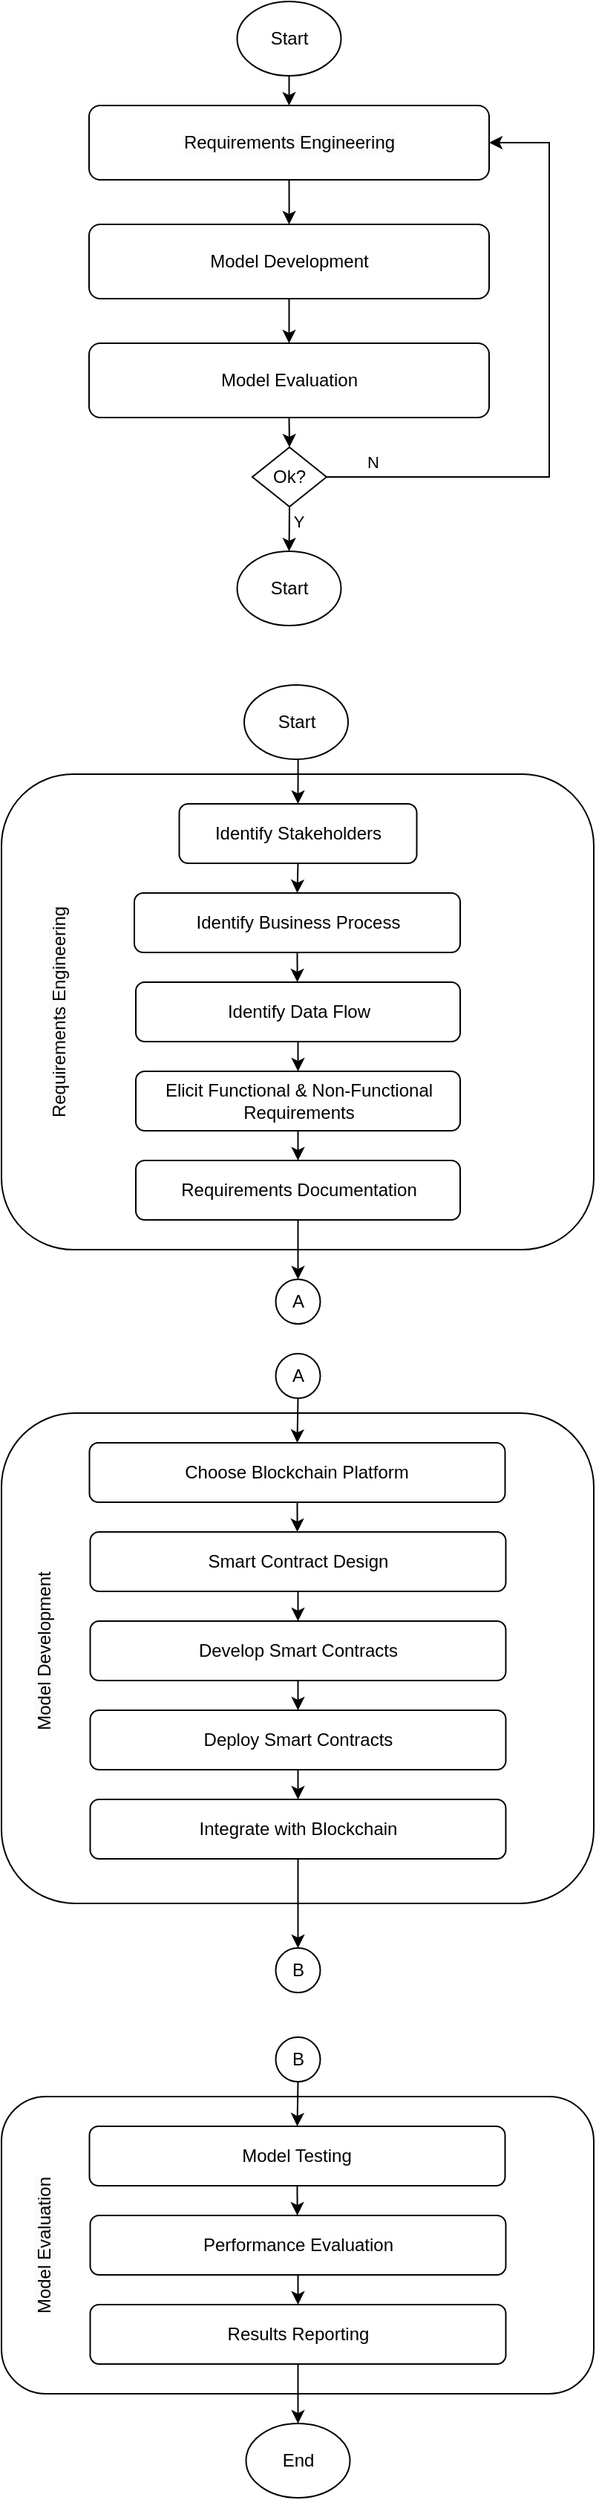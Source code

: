 <mxfile version="24.4.9" type="github">
  <diagram name="Page-1" id="sj9Una0wImWTF5_0SKs-">
    <mxGraphModel dx="1562" dy="1970" grid="1" gridSize="10" guides="1" tooltips="1" connect="1" arrows="1" fold="1" page="1" pageScale="1" pageWidth="850" pageHeight="1100" math="0" shadow="0">
      <root>
        <mxCell id="0" />
        <mxCell id="1" parent="0" />
        <mxCell id="7tA9uxa6wVS0sxA_wmjh-1" value="" style="rounded=1;whiteSpace=wrap;html=1;verticalAlign=top;" parent="1" vertex="1">
          <mxGeometry x="231" y="180" width="399" height="320" as="geometry" />
        </mxCell>
        <mxCell id="7tA9uxa6wVS0sxA_wmjh-2" style="edgeStyle=orthogonalEdgeStyle;rounded=0;orthogonalLoop=1;jettySize=auto;html=1;exitX=0.5;exitY=1;exitDx=0;exitDy=0;entryX=0.5;entryY=0;entryDx=0;entryDy=0;" parent="1" source="7tA9uxa6wVS0sxA_wmjh-3" target="7tA9uxa6wVS0sxA_wmjh-6" edge="1">
          <mxGeometry relative="1" as="geometry" />
        </mxCell>
        <mxCell id="7tA9uxa6wVS0sxA_wmjh-3" value="Start" style="ellipse;whiteSpace=wrap;html=1;" parent="1" vertex="1">
          <mxGeometry x="394.5" y="120" width="70" height="50" as="geometry" />
        </mxCell>
        <mxCell id="7tA9uxa6wVS0sxA_wmjh-5" style="edgeStyle=orthogonalEdgeStyle;rounded=0;orthogonalLoop=1;jettySize=auto;html=1;exitX=0.5;exitY=1;exitDx=0;exitDy=0;entryX=0.5;entryY=0;entryDx=0;entryDy=0;" parent="1" source="7tA9uxa6wVS0sxA_wmjh-6" target="7tA9uxa6wVS0sxA_wmjh-8" edge="1">
          <mxGeometry relative="1" as="geometry" />
        </mxCell>
        <mxCell id="7tA9uxa6wVS0sxA_wmjh-6" value="Identify Stakeholders" style="rounded=1;whiteSpace=wrap;html=1;" parent="1" vertex="1">
          <mxGeometry x="350.75" y="200" width="160" height="40" as="geometry" />
        </mxCell>
        <mxCell id="7tA9uxa6wVS0sxA_wmjh-7" style="edgeStyle=orthogonalEdgeStyle;rounded=0;orthogonalLoop=1;jettySize=auto;html=1;exitX=0.5;exitY=1;exitDx=0;exitDy=0;" parent="1" source="7tA9uxa6wVS0sxA_wmjh-8" target="7tA9uxa6wVS0sxA_wmjh-10" edge="1">
          <mxGeometry relative="1" as="geometry" />
        </mxCell>
        <mxCell id="7tA9uxa6wVS0sxA_wmjh-8" value="Identify Business Process" style="rounded=1;whiteSpace=wrap;html=1;" parent="1" vertex="1">
          <mxGeometry x="320.5" y="260" width="219.5" height="40" as="geometry" />
        </mxCell>
        <mxCell id="7tA9uxa6wVS0sxA_wmjh-9" style="edgeStyle=orthogonalEdgeStyle;rounded=0;orthogonalLoop=1;jettySize=auto;html=1;exitX=0.5;exitY=1;exitDx=0;exitDy=0;entryX=0.5;entryY=0;entryDx=0;entryDy=0;" parent="1" source="7tA9uxa6wVS0sxA_wmjh-10" target="7tA9uxa6wVS0sxA_wmjh-12" edge="1">
          <mxGeometry relative="1" as="geometry" />
        </mxCell>
        <mxCell id="7tA9uxa6wVS0sxA_wmjh-10" value="Identify Data Flow" style="rounded=1;whiteSpace=wrap;html=1;" parent="1" vertex="1">
          <mxGeometry x="321.5" y="320" width="218.5" height="40" as="geometry" />
        </mxCell>
        <mxCell id="7tA9uxa6wVS0sxA_wmjh-11" style="edgeStyle=orthogonalEdgeStyle;rounded=0;orthogonalLoop=1;jettySize=auto;html=1;exitX=0.5;exitY=1;exitDx=0;exitDy=0;entryX=0.5;entryY=0;entryDx=0;entryDy=0;" parent="1" source="7tA9uxa6wVS0sxA_wmjh-12" target="7tA9uxa6wVS0sxA_wmjh-14" edge="1">
          <mxGeometry relative="1" as="geometry" />
        </mxCell>
        <mxCell id="7tA9uxa6wVS0sxA_wmjh-12" value="Elicit Functional &amp;amp; Non-Functional Requirements" style="rounded=1;whiteSpace=wrap;html=1;" parent="1" vertex="1">
          <mxGeometry x="321.5" y="380" width="218.5" height="40" as="geometry" />
        </mxCell>
        <mxCell id="7tA9uxa6wVS0sxA_wmjh-13" style="edgeStyle=orthogonalEdgeStyle;rounded=0;orthogonalLoop=1;jettySize=auto;html=1;exitX=0.5;exitY=1;exitDx=0;exitDy=0;entryX=0.5;entryY=0;entryDx=0;entryDy=0;" parent="1" source="7tA9uxa6wVS0sxA_wmjh-14" target="7tA9uxa6wVS0sxA_wmjh-29" edge="1">
          <mxGeometry relative="1" as="geometry" />
        </mxCell>
        <mxCell id="7tA9uxa6wVS0sxA_wmjh-14" value="Requirements Documentation" style="rounded=1;whiteSpace=wrap;html=1;" parent="1" vertex="1">
          <mxGeometry x="321.5" y="440" width="218.5" height="40" as="geometry" />
        </mxCell>
        <mxCell id="7tA9uxa6wVS0sxA_wmjh-15" value="" style="rounded=1;whiteSpace=wrap;html=1;verticalAlign=top;" parent="1" vertex="1">
          <mxGeometry x="231" y="610" width="399" height="330" as="geometry" />
        </mxCell>
        <mxCell id="7tA9uxa6wVS0sxA_wmjh-17" style="edgeStyle=orthogonalEdgeStyle;rounded=0;orthogonalLoop=1;jettySize=auto;html=1;exitX=0.5;exitY=1;exitDx=0;exitDy=0;" parent="1" source="7tA9uxa6wVS0sxA_wmjh-18" target="7tA9uxa6wVS0sxA_wmjh-20" edge="1">
          <mxGeometry relative="1" as="geometry" />
        </mxCell>
        <mxCell id="7tA9uxa6wVS0sxA_wmjh-18" value="Choose Blockchain Platform" style="rounded=1;whiteSpace=wrap;html=1;" parent="1" vertex="1">
          <mxGeometry x="290.25" y="630" width="280" height="40" as="geometry" />
        </mxCell>
        <mxCell id="7tA9uxa6wVS0sxA_wmjh-19" style="edgeStyle=orthogonalEdgeStyle;rounded=0;orthogonalLoop=1;jettySize=auto;html=1;exitX=0.5;exitY=1;exitDx=0;exitDy=0;entryX=0.5;entryY=0;entryDx=0;entryDy=0;" parent="1" source="7tA9uxa6wVS0sxA_wmjh-20" target="7tA9uxa6wVS0sxA_wmjh-22" edge="1">
          <mxGeometry relative="1" as="geometry" />
        </mxCell>
        <mxCell id="7tA9uxa6wVS0sxA_wmjh-20" value="Smart Contract Design" style="rounded=1;whiteSpace=wrap;html=1;" parent="1" vertex="1">
          <mxGeometry x="290.75" y="690" width="280" height="40" as="geometry" />
        </mxCell>
        <mxCell id="7tA9uxa6wVS0sxA_wmjh-21" style="edgeStyle=orthogonalEdgeStyle;rounded=0;orthogonalLoop=1;jettySize=auto;html=1;exitX=0.5;exitY=1;exitDx=0;exitDy=0;entryX=0.5;entryY=0;entryDx=0;entryDy=0;" parent="1" source="7tA9uxa6wVS0sxA_wmjh-22" target="7tA9uxa6wVS0sxA_wmjh-24" edge="1">
          <mxGeometry relative="1" as="geometry" />
        </mxCell>
        <mxCell id="7tA9uxa6wVS0sxA_wmjh-22" value="Develop Smart Contracts" style="rounded=1;whiteSpace=wrap;html=1;" parent="1" vertex="1">
          <mxGeometry x="290.75" y="750" width="280" height="40" as="geometry" />
        </mxCell>
        <mxCell id="7tA9uxa6wVS0sxA_wmjh-23" style="edgeStyle=orthogonalEdgeStyle;rounded=0;orthogonalLoop=1;jettySize=auto;html=1;exitX=0.5;exitY=1;exitDx=0;exitDy=0;entryX=0.5;entryY=0;entryDx=0;entryDy=0;" parent="1" source="0bBKtRtm3yDThwT3A9il-1" target="7tA9uxa6wVS0sxA_wmjh-41" edge="1">
          <mxGeometry relative="1" as="geometry" />
        </mxCell>
        <mxCell id="0bBKtRtm3yDThwT3A9il-3" style="edgeStyle=orthogonalEdgeStyle;rounded=0;orthogonalLoop=1;jettySize=auto;html=1;exitX=0.5;exitY=1;exitDx=0;exitDy=0;entryX=0.5;entryY=0;entryDx=0;entryDy=0;" edge="1" parent="1" source="7tA9uxa6wVS0sxA_wmjh-24" target="0bBKtRtm3yDThwT3A9il-1">
          <mxGeometry relative="1" as="geometry" />
        </mxCell>
        <mxCell id="7tA9uxa6wVS0sxA_wmjh-24" value="Deploy Smart Contracts" style="rounded=1;whiteSpace=wrap;html=1;" parent="1" vertex="1">
          <mxGeometry x="290.75" y="810" width="280" height="40" as="geometry" />
        </mxCell>
        <mxCell id="7tA9uxa6wVS0sxA_wmjh-25" value="&lt;span style=&quot;color: rgb(0, 0, 0); font-family: Helvetica; font-size: 12px; font-style: normal; font-variant-ligatures: normal; font-variant-caps: normal; font-weight: 400; letter-spacing: normal; orphans: 2; text-indent: 0px; text-transform: none; widows: 2; word-spacing: 0px; -webkit-text-stroke-width: 0px; white-space: normal; background-color: rgb(251, 251, 251); text-decoration-thickness: initial; text-decoration-style: initial; text-decoration-color: initial; float: none; display: inline !important;&quot;&gt;Requirements Engineering&lt;/span&gt;" style="text;whiteSpace=wrap;html=1;align=center;verticalAlign=middle;rotation=-90;" parent="1" vertex="1">
          <mxGeometry x="180" y="330" width="180" height="20" as="geometry" />
        </mxCell>
        <mxCell id="7tA9uxa6wVS0sxA_wmjh-26" value="&lt;span style=&quot;color: rgb(0, 0, 0); font-family: Helvetica; font-size: 12px; font-style: normal; font-variant-ligatures: normal; font-variant-caps: normal; font-weight: 400; letter-spacing: normal; orphans: 2; text-indent: 0px; text-transform: none; widows: 2; word-spacing: 0px; -webkit-text-stroke-width: 0px; white-space: normal; background-color: rgb(251, 251, 251); text-decoration-thickness: initial; text-decoration-style: initial; text-decoration-color: initial; float: none; display: inline !important;&quot;&gt;Model Development&lt;/span&gt;" style="text;whiteSpace=wrap;html=1;align=center;verticalAlign=middle;rotation=-90;" parent="1" vertex="1">
          <mxGeometry x="190" y="760" width="140" height="20" as="geometry" />
        </mxCell>
        <mxCell id="7tA9uxa6wVS0sxA_wmjh-27" style="edgeStyle=orthogonalEdgeStyle;rounded=0;orthogonalLoop=1;jettySize=auto;html=1;exitX=0.5;exitY=1;exitDx=0;exitDy=0;entryX=0.5;entryY=0;entryDx=0;entryDy=0;" parent="1" source="7tA9uxa6wVS0sxA_wmjh-28" target="7tA9uxa6wVS0sxA_wmjh-18" edge="1">
          <mxGeometry relative="1" as="geometry" />
        </mxCell>
        <mxCell id="7tA9uxa6wVS0sxA_wmjh-28" value="A" style="ellipse;whiteSpace=wrap;html=1;aspect=fixed;" parent="1" vertex="1">
          <mxGeometry x="415.75" y="570" width="30" height="30" as="geometry" />
        </mxCell>
        <mxCell id="7tA9uxa6wVS0sxA_wmjh-29" value="A" style="ellipse;whiteSpace=wrap;html=1;aspect=fixed;" parent="1" vertex="1">
          <mxGeometry x="415.75" y="520" width="30" height="30" as="geometry" />
        </mxCell>
        <mxCell id="7tA9uxa6wVS0sxA_wmjh-30" value="" style="rounded=1;whiteSpace=wrap;html=1;verticalAlign=top;" parent="1" vertex="1">
          <mxGeometry x="231" y="1070" width="399" height="200" as="geometry" />
        </mxCell>
        <mxCell id="7tA9uxa6wVS0sxA_wmjh-32" style="edgeStyle=orthogonalEdgeStyle;rounded=0;orthogonalLoop=1;jettySize=auto;html=1;exitX=0.5;exitY=1;exitDx=0;exitDy=0;" parent="1" source="7tA9uxa6wVS0sxA_wmjh-33" target="7tA9uxa6wVS0sxA_wmjh-35" edge="1">
          <mxGeometry relative="1" as="geometry" />
        </mxCell>
        <mxCell id="7tA9uxa6wVS0sxA_wmjh-33" value="Model Testing" style="rounded=1;whiteSpace=wrap;html=1;" parent="1" vertex="1">
          <mxGeometry x="290.25" y="1090" width="280" height="40" as="geometry" />
        </mxCell>
        <mxCell id="7tA9uxa6wVS0sxA_wmjh-34" style="edgeStyle=orthogonalEdgeStyle;rounded=0;orthogonalLoop=1;jettySize=auto;html=1;exitX=0.5;exitY=1;exitDx=0;exitDy=0;entryX=0.5;entryY=0;entryDx=0;entryDy=0;" parent="1" source="7tA9uxa6wVS0sxA_wmjh-35" target="7tA9uxa6wVS0sxA_wmjh-37" edge="1">
          <mxGeometry relative="1" as="geometry" />
        </mxCell>
        <mxCell id="7tA9uxa6wVS0sxA_wmjh-35" value="Performance Evaluation" style="rounded=1;whiteSpace=wrap;html=1;" parent="1" vertex="1">
          <mxGeometry x="290.75" y="1150" width="280" height="40" as="geometry" />
        </mxCell>
        <mxCell id="7tA9uxa6wVS0sxA_wmjh-36" style="edgeStyle=orthogonalEdgeStyle;rounded=0;orthogonalLoop=1;jettySize=auto;html=1;exitX=0.5;exitY=1;exitDx=0;exitDy=0;entryX=0.5;entryY=0;entryDx=0;entryDy=0;" parent="1" source="7tA9uxa6wVS0sxA_wmjh-37" target="7tA9uxa6wVS0sxA_wmjh-42" edge="1">
          <mxGeometry relative="1" as="geometry" />
        </mxCell>
        <mxCell id="7tA9uxa6wVS0sxA_wmjh-37" value="Results Reporting" style="rounded=1;whiteSpace=wrap;html=1;" parent="1" vertex="1">
          <mxGeometry x="290.75" y="1210" width="280" height="40" as="geometry" />
        </mxCell>
        <mxCell id="7tA9uxa6wVS0sxA_wmjh-38" value="&lt;span style=&quot;color: rgb(0, 0, 0); font-family: Helvetica; font-size: 12px; font-style: normal; font-variant-ligatures: normal; font-variant-caps: normal; font-weight: 400; letter-spacing: normal; orphans: 2; text-indent: 0px; text-transform: none; widows: 2; word-spacing: 0px; -webkit-text-stroke-width: 0px; white-space: normal; background-color: rgb(251, 251, 251); text-decoration-thickness: initial; text-decoration-style: initial; text-decoration-color: initial; float: none; display: inline !important;&quot;&gt;Model Evaluation&lt;/span&gt;" style="text;whiteSpace=wrap;html=1;align=center;verticalAlign=middle;rotation=-90;" parent="1" vertex="1">
          <mxGeometry x="190" y="1160" width="140" height="20" as="geometry" />
        </mxCell>
        <mxCell id="7tA9uxa6wVS0sxA_wmjh-39" style="edgeStyle=orthogonalEdgeStyle;rounded=0;orthogonalLoop=1;jettySize=auto;html=1;exitX=0.5;exitY=1;exitDx=0;exitDy=0;entryX=0.5;entryY=0;entryDx=0;entryDy=0;" parent="1" source="7tA9uxa6wVS0sxA_wmjh-40" target="7tA9uxa6wVS0sxA_wmjh-33" edge="1">
          <mxGeometry relative="1" as="geometry" />
        </mxCell>
        <mxCell id="7tA9uxa6wVS0sxA_wmjh-40" value="B" style="ellipse;whiteSpace=wrap;html=1;aspect=fixed;" parent="1" vertex="1">
          <mxGeometry x="415.75" y="1030" width="30" height="30" as="geometry" />
        </mxCell>
        <mxCell id="7tA9uxa6wVS0sxA_wmjh-41" value="B" style="ellipse;whiteSpace=wrap;html=1;aspect=fixed;" parent="1" vertex="1">
          <mxGeometry x="415.75" y="970" width="30" height="30" as="geometry" />
        </mxCell>
        <mxCell id="7tA9uxa6wVS0sxA_wmjh-42" value="End" style="ellipse;whiteSpace=wrap;html=1;" parent="1" vertex="1">
          <mxGeometry x="395.75" y="1290" width="70" height="50" as="geometry" />
        </mxCell>
        <mxCell id="0bBKtRtm3yDThwT3A9il-1" value="Integrate with Blockchain" style="rounded=1;whiteSpace=wrap;html=1;" vertex="1" parent="1">
          <mxGeometry x="290.75" y="870" width="280" height="40" as="geometry" />
        </mxCell>
        <mxCell id="0bBKtRtm3yDThwT3A9il-16" style="edgeStyle=orthogonalEdgeStyle;rounded=0;orthogonalLoop=1;jettySize=auto;html=1;exitX=0.5;exitY=1;exitDx=0;exitDy=0;" edge="1" parent="1" source="0bBKtRtm3yDThwT3A9il-4" target="0bBKtRtm3yDThwT3A9il-6">
          <mxGeometry relative="1" as="geometry" />
        </mxCell>
        <mxCell id="0bBKtRtm3yDThwT3A9il-4" value="&lt;span style=&quot;color: rgb(0, 0, 0); font-family: Helvetica; font-size: 12px; font-style: normal; font-variant-ligatures: normal; font-variant-caps: normal; font-weight: 400; letter-spacing: normal; orphans: 2; text-align: center; text-indent: 0px; text-transform: none; widows: 2; word-spacing: 0px; -webkit-text-stroke-width: 0px; white-space: normal; background-color: rgb(251, 251, 251); text-decoration-thickness: initial; text-decoration-style: initial; text-decoration-color: initial; display: inline !important; float: none;&quot;&gt;Requirements Engineering&lt;/span&gt;" style="rounded=1;whiteSpace=wrap;html=1;" vertex="1" parent="1">
          <mxGeometry x="290" y="-270" width="269.5" height="50" as="geometry" />
        </mxCell>
        <mxCell id="0bBKtRtm3yDThwT3A9il-17" style="edgeStyle=orthogonalEdgeStyle;rounded=0;orthogonalLoop=1;jettySize=auto;html=1;exitX=0.5;exitY=1;exitDx=0;exitDy=0;entryX=0.5;entryY=0;entryDx=0;entryDy=0;" edge="1" parent="1" source="0bBKtRtm3yDThwT3A9il-5" target="0bBKtRtm3yDThwT3A9il-4">
          <mxGeometry relative="1" as="geometry" />
        </mxCell>
        <mxCell id="0bBKtRtm3yDThwT3A9il-5" value="Start" style="ellipse;whiteSpace=wrap;html=1;" vertex="1" parent="1">
          <mxGeometry x="389.75" y="-340" width="70" height="50" as="geometry" />
        </mxCell>
        <mxCell id="0bBKtRtm3yDThwT3A9il-15" style="edgeStyle=orthogonalEdgeStyle;rounded=0;orthogonalLoop=1;jettySize=auto;html=1;exitX=0.5;exitY=1;exitDx=0;exitDy=0;entryX=0.5;entryY=0;entryDx=0;entryDy=0;" edge="1" parent="1" source="0bBKtRtm3yDThwT3A9il-6" target="0bBKtRtm3yDThwT3A9il-7">
          <mxGeometry relative="1" as="geometry" />
        </mxCell>
        <mxCell id="0bBKtRtm3yDThwT3A9il-6" value="Model Development" style="rounded=1;whiteSpace=wrap;html=1;" vertex="1" parent="1">
          <mxGeometry x="290" y="-190" width="269.5" height="50" as="geometry" />
        </mxCell>
        <mxCell id="0bBKtRtm3yDThwT3A9il-14" style="edgeStyle=orthogonalEdgeStyle;rounded=0;orthogonalLoop=1;jettySize=auto;html=1;exitX=0.5;exitY=1;exitDx=0;exitDy=0;entryX=0.5;entryY=0;entryDx=0;entryDy=0;" edge="1" parent="1" source="0bBKtRtm3yDThwT3A9il-7" target="0bBKtRtm3yDThwT3A9il-9">
          <mxGeometry relative="1" as="geometry" />
        </mxCell>
        <mxCell id="0bBKtRtm3yDThwT3A9il-7" value="Model Evaluation" style="rounded=1;whiteSpace=wrap;html=1;" vertex="1" parent="1">
          <mxGeometry x="290" y="-110" width="269.5" height="50" as="geometry" />
        </mxCell>
        <mxCell id="0bBKtRtm3yDThwT3A9il-8" value="Start" style="ellipse;whiteSpace=wrap;html=1;" vertex="1" parent="1">
          <mxGeometry x="389.75" y="30" width="70" height="50" as="geometry" />
        </mxCell>
        <mxCell id="0bBKtRtm3yDThwT3A9il-10" style="edgeStyle=orthogonalEdgeStyle;rounded=0;orthogonalLoop=1;jettySize=auto;html=1;exitX=1;exitY=0.5;exitDx=0;exitDy=0;entryX=1;entryY=0.5;entryDx=0;entryDy=0;" edge="1" parent="1" source="0bBKtRtm3yDThwT3A9il-9" target="0bBKtRtm3yDThwT3A9il-4">
          <mxGeometry relative="1" as="geometry">
            <Array as="points">
              <mxPoint x="600" y="-20" />
              <mxPoint x="600" y="-245" />
            </Array>
          </mxGeometry>
        </mxCell>
        <mxCell id="0bBKtRtm3yDThwT3A9il-12" value="N" style="edgeLabel;html=1;align=center;verticalAlign=middle;resizable=0;points=[];" vertex="1" connectable="0" parent="0bBKtRtm3yDThwT3A9il-10">
          <mxGeometry x="-0.68" y="1" relative="1" as="geometry">
            <mxPoint x="-36" y="-9" as="offset" />
          </mxGeometry>
        </mxCell>
        <mxCell id="0bBKtRtm3yDThwT3A9il-11" style="edgeStyle=orthogonalEdgeStyle;rounded=0;orthogonalLoop=1;jettySize=auto;html=1;exitX=0.5;exitY=1;exitDx=0;exitDy=0;entryX=0.5;entryY=0;entryDx=0;entryDy=0;" edge="1" parent="1" source="0bBKtRtm3yDThwT3A9il-9" target="0bBKtRtm3yDThwT3A9il-8">
          <mxGeometry relative="1" as="geometry" />
        </mxCell>
        <mxCell id="0bBKtRtm3yDThwT3A9il-13" value="Y" style="edgeLabel;html=1;align=center;verticalAlign=middle;resizable=0;points=[];" vertex="1" connectable="0" parent="0bBKtRtm3yDThwT3A9il-11">
          <mxGeometry x="0.043" y="3" relative="1" as="geometry">
            <mxPoint x="3" y="-6" as="offset" />
          </mxGeometry>
        </mxCell>
        <mxCell id="0bBKtRtm3yDThwT3A9il-9" value="Ok?" style="rhombus;whiteSpace=wrap;html=1;" vertex="1" parent="1">
          <mxGeometry x="400" y="-40" width="50" height="40" as="geometry" />
        </mxCell>
      </root>
    </mxGraphModel>
  </diagram>
</mxfile>
